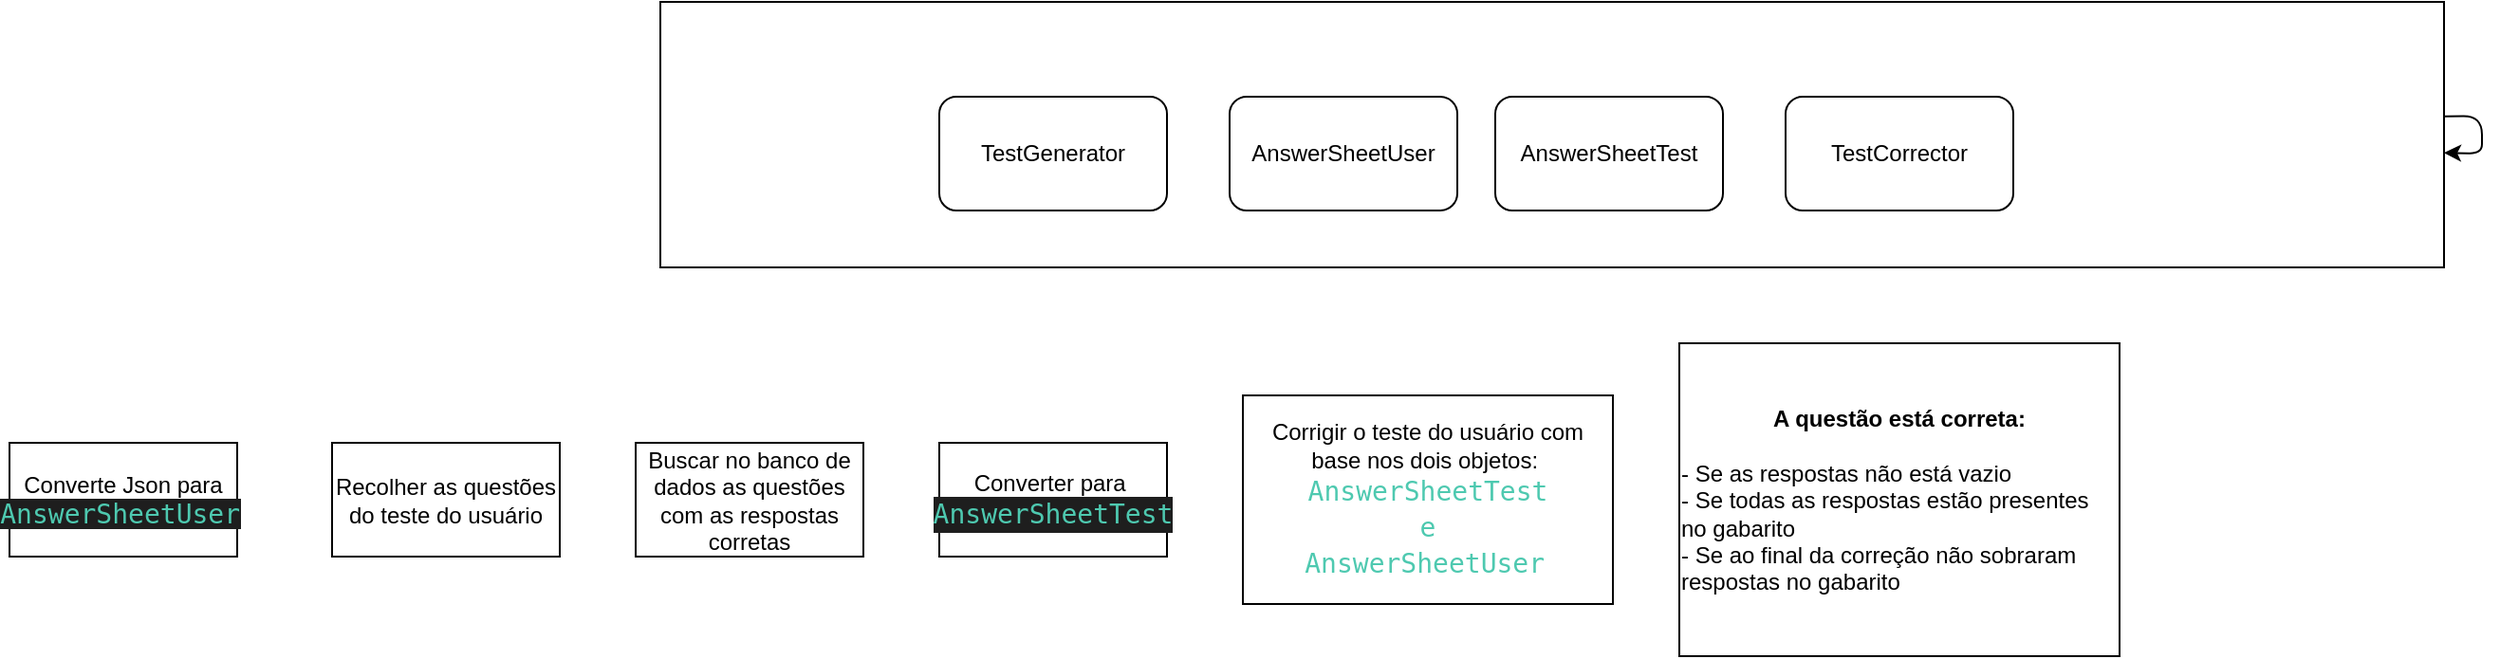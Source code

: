 <mxfile>
    <diagram id="wFEMJx3jdFzci3poHyty" name="Page-1">
        <mxGraphModel dx="2597" dy="601" grid="1" gridSize="10" guides="1" tooltips="1" connect="1" arrows="1" fold="1" page="1" pageScale="1" pageWidth="827" pageHeight="1169" math="0" shadow="0">
            <root>
                <mxCell id="0"/>
                <mxCell id="1" parent="0"/>
                <mxCell id="2" value="" style="rounded=0;whiteSpace=wrap;html=1;movable=1;resizable=1;rotatable=1;deletable=1;editable=1;connectable=1;" parent="1" vertex="1">
                    <mxGeometry x="-70" y="40" width="940" height="140" as="geometry"/>
                </mxCell>
                <mxCell id="3" value="TestGenerator" style="rounded=1;whiteSpace=wrap;html=1;" parent="1" vertex="1">
                    <mxGeometry x="77" y="90" width="120" height="60" as="geometry"/>
                </mxCell>
                <mxCell id="4" value="TestCorrector" style="rounded=1;whiteSpace=wrap;html=1;" parent="1" vertex="1">
                    <mxGeometry x="523" y="90" width="120" height="60" as="geometry"/>
                </mxCell>
                <mxCell id="5" value="AnswerSheetUser" style="rounded=1;whiteSpace=wrap;html=1;" parent="1" vertex="1">
                    <mxGeometry x="230" y="90" width="120" height="60" as="geometry"/>
                </mxCell>
                <mxCell id="6" value="AnswerSheetTest" style="rounded=1;whiteSpace=wrap;html=1;" parent="1" vertex="1">
                    <mxGeometry x="370" y="90" width="120" height="60" as="geometry"/>
                </mxCell>
                <mxCell id="7" value="Converte Json para&lt;br&gt;&lt;span style=&quot;color: rgb(78, 201, 176); background-color: rgb(30, 30, 30); font-family: &amp;quot;Droid Sans Mono&amp;quot;, &amp;quot;monospace&amp;quot;, monospace; font-size: 14px;&quot;&gt;AnswerSheetUser&lt;/span&gt;&amp;nbsp;" style="rounded=0;whiteSpace=wrap;html=1;" parent="1" vertex="1">
                    <mxGeometry x="-413" y="272.5" width="120" height="60" as="geometry"/>
                </mxCell>
                <mxCell id="9" value="Recolher as questões do teste do usuário" style="rounded=0;whiteSpace=wrap;html=1;" parent="1" vertex="1">
                    <mxGeometry x="-243" y="272.5" width="120" height="60" as="geometry"/>
                </mxCell>
                <mxCell id="10" value="Converter para&amp;nbsp;&lt;br&gt;&lt;div style=&quot;color: rgb(212, 212, 212); background-color: rgb(30, 30, 30); font-family: &amp;quot;Droid Sans Mono&amp;quot;, &amp;quot;monospace&amp;quot;, monospace; font-size: 14px; line-height: 19px;&quot;&gt;&lt;span style=&quot;color: #4ec9b0;&quot;&gt;AnswerSheetTest&lt;/span&gt;&lt;/div&gt;" style="rounded=0;whiteSpace=wrap;html=1;" parent="1" vertex="1">
                    <mxGeometry x="77" y="272.5" width="120" height="60" as="geometry"/>
                </mxCell>
                <mxCell id="12" value="Buscar no banco de dados as questões com as respostas corretas" style="rounded=0;whiteSpace=wrap;html=1;" parent="1" vertex="1">
                    <mxGeometry x="-83" y="272.5" width="120" height="60" as="geometry"/>
                </mxCell>
                <mxCell id="14" value="Corrigir o teste do usuário com base nos dois objetos:&amp;nbsp;&lt;br&gt;&lt;div style=&quot;color: rgb(212, 212, 212); font-family: &amp;quot;Droid Sans Mono&amp;quot;, &amp;quot;monospace&amp;quot;, monospace; font-size: 14px; line-height: 19px;&quot;&gt;&lt;span style=&quot;color: rgb(78, 201, 176);&quot;&gt;AnswerSheetTest&lt;/span&gt;&lt;/div&gt;&lt;div style=&quot;color: rgb(212, 212, 212); font-family: &amp;quot;Droid Sans Mono&amp;quot;, &amp;quot;monospace&amp;quot;, monospace; font-size: 14px; line-height: 19px;&quot;&gt;&lt;span style=&quot;color: #4ec9b0;&quot;&gt;e&lt;/span&gt;&lt;/div&gt;&lt;div style=&quot;color: rgb(212, 212, 212); font-family: &amp;quot;Droid Sans Mono&amp;quot;, &amp;quot;monospace&amp;quot;, monospace; font-size: 14px; line-height: 19px;&quot;&gt;&lt;span style=&quot;color: rgb(78, 201, 176);&quot;&gt;AnswerSheetUser&lt;/span&gt;&lt;span style=&quot;color: rgb(240, 240, 240); font-family: Helvetica; font-size: 12px;&quot;&gt;&amp;nbsp;&lt;/span&gt;&lt;span style=&quot;background-color: rgb(30, 30, 30); color: rgb(78, 201, 176);&quot;&gt;&lt;br&gt;&lt;/span&gt;&lt;/div&gt;" style="rounded=0;whiteSpace=wrap;html=1;" parent="1" vertex="1">
                    <mxGeometry x="237" y="247.5" width="195" height="110" as="geometry"/>
                </mxCell>
                <mxCell id="15" value="&lt;b&gt;A questão está correta:&lt;/b&gt;&lt;br&gt;&lt;br&gt;&lt;div style=&quot;text-align: left;&quot;&gt;&lt;span style=&quot;background-color: initial;&quot;&gt;- Se as respostas não está vazio&lt;/span&gt;&lt;/div&gt;&lt;div style=&quot;text-align: left;&quot;&gt;&lt;span style=&quot;background-color: initial;&quot;&gt;- Se todas as respostas estão presentes no gabarito&lt;/span&gt;&lt;/div&gt;&lt;div style=&quot;text-align: left;&quot;&gt;&lt;span style=&quot;background-color: initial;&quot;&gt;- Se ao final da correção não sobraram respostas no gabarito&lt;/span&gt;&lt;/div&gt;" style="rounded=0;whiteSpace=wrap;html=1;" vertex="1" parent="1">
                    <mxGeometry x="467" y="220" width="232" height="165" as="geometry"/>
                </mxCell>
                <mxCell id="16" style="edgeStyle=none;html=1;" edge="1" parent="1" source="2" target="2">
                    <mxGeometry relative="1" as="geometry"/>
                </mxCell>
            </root>
        </mxGraphModel>
    </diagram>
</mxfile>